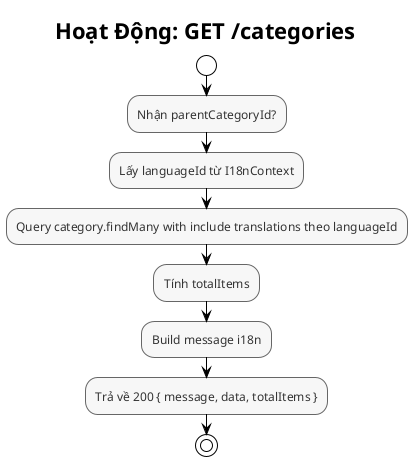 @startuml Category - Get List Activity
!theme plain
skinparam backgroundColor #FFFFFF
skinparam activityFontSize 12
skinparam activityFontColor #333333
skinparam activityBorderColor #666666
skinparam activityBackgroundColor #F7F7F7

title Hoạt Động: GET /categories

start
:Nhận parentCategoryId?;
:Lấy languageId từ I18nContext;
:Query category.findMany with include translations theo languageId;
:Tính totalItems;
:Build message i18n;
:Trả về 200 { message, data, totalItems };
stop

@enduml


